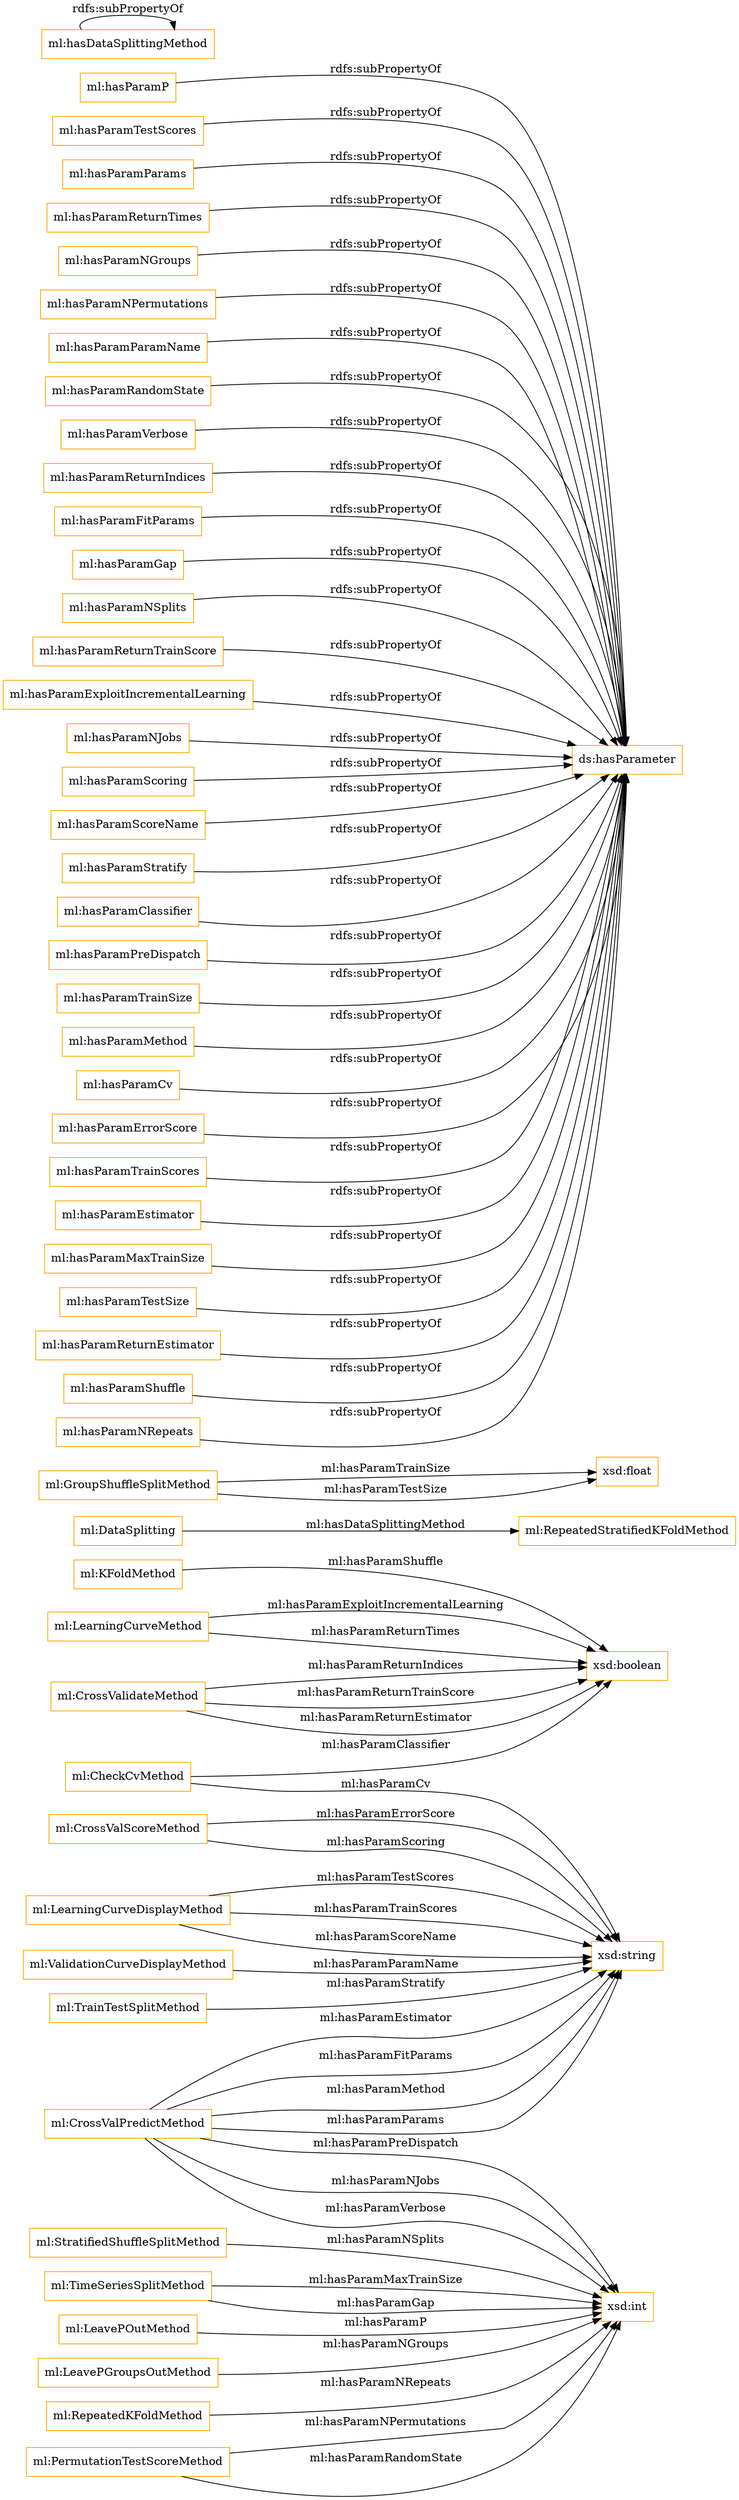digraph ar2dtool_diagram { 
rankdir=LR;
size="1501"
node [shape = rectangle, color="orange"]; "ml:LearningCurveMethod" "ml:ValidationCurveDisplayMethod" "ml:StratifiedShuffleSplitMethod" "ml:RepeatedStratifiedKFoldMethod" "ml:TimeSeriesSplitMethod" "ml:TrainTestSplitMethod" "ml:LeavePOutMethod" "ml:LeavePGroupsOutMethod" "ml:CrossValPredictMethod" "ml:CrossValScoreMethod" "ml:GroupShuffleSplitMethod" "ml:LearningCurveDisplayMethod" "ml:RepeatedKFoldMethod" "ml:CheckCvMethod" "ml:PermutationTestScoreMethod" "ml:CrossValidateMethod" "ml:KFoldMethod" ; /*classes style*/
	"ml:hasParamP" -> "ds:hasParameter" [ label = "rdfs:subPropertyOf" ];
	"ml:hasParamTestScores" -> "ds:hasParameter" [ label = "rdfs:subPropertyOf" ];
	"ml:hasParamParams" -> "ds:hasParameter" [ label = "rdfs:subPropertyOf" ];
	"ml:hasParamReturnTimes" -> "ds:hasParameter" [ label = "rdfs:subPropertyOf" ];
	"ml:hasParamNGroups" -> "ds:hasParameter" [ label = "rdfs:subPropertyOf" ];
	"ml:hasParamNPermutations" -> "ds:hasParameter" [ label = "rdfs:subPropertyOf" ];
	"ml:hasParamParamName" -> "ds:hasParameter" [ label = "rdfs:subPropertyOf" ];
	"ml:hasParamRandomState" -> "ds:hasParameter" [ label = "rdfs:subPropertyOf" ];
	"ml:hasParamVerbose" -> "ds:hasParameter" [ label = "rdfs:subPropertyOf" ];
	"ml:hasParamReturnIndices" -> "ds:hasParameter" [ label = "rdfs:subPropertyOf" ];
	"ml:hasParamFitParams" -> "ds:hasParameter" [ label = "rdfs:subPropertyOf" ];
	"ml:hasParamGap" -> "ds:hasParameter" [ label = "rdfs:subPropertyOf" ];
	"ml:hasParamNSplits" -> "ds:hasParameter" [ label = "rdfs:subPropertyOf" ];
	"ml:hasParamReturnTrainScore" -> "ds:hasParameter" [ label = "rdfs:subPropertyOf" ];
	"ml:hasParamExploitIncrementalLearning" -> "ds:hasParameter" [ label = "rdfs:subPropertyOf" ];
	"ml:hasParamNJobs" -> "ds:hasParameter" [ label = "rdfs:subPropertyOf" ];
	"ml:hasParamScoring" -> "ds:hasParameter" [ label = "rdfs:subPropertyOf" ];
	"ml:hasParamScoreName" -> "ds:hasParameter" [ label = "rdfs:subPropertyOf" ];
	"ml:hasParamStratify" -> "ds:hasParameter" [ label = "rdfs:subPropertyOf" ];
	"ml:hasParamClassifier" -> "ds:hasParameter" [ label = "rdfs:subPropertyOf" ];
	"ml:hasParamPreDispatch" -> "ds:hasParameter" [ label = "rdfs:subPropertyOf" ];
	"ml:hasDataSplittingMethod" -> "ml:hasDataSplittingMethod" [ label = "rdfs:subPropertyOf" ];
	"ml:hasParamTrainSize" -> "ds:hasParameter" [ label = "rdfs:subPropertyOf" ];
	"ml:hasParamMethod" -> "ds:hasParameter" [ label = "rdfs:subPropertyOf" ];
	"ml:hasParamCv" -> "ds:hasParameter" [ label = "rdfs:subPropertyOf" ];
	"ml:hasParamErrorScore" -> "ds:hasParameter" [ label = "rdfs:subPropertyOf" ];
	"ml:hasParamTrainScores" -> "ds:hasParameter" [ label = "rdfs:subPropertyOf" ];
	"ml:hasParamEstimator" -> "ds:hasParameter" [ label = "rdfs:subPropertyOf" ];
	"ml:hasParamMaxTrainSize" -> "ds:hasParameter" [ label = "rdfs:subPropertyOf" ];
	"ml:hasParamTestSize" -> "ds:hasParameter" [ label = "rdfs:subPropertyOf" ];
	"ml:hasParamReturnEstimator" -> "ds:hasParameter" [ label = "rdfs:subPropertyOf" ];
	"ml:hasParamShuffle" -> "ds:hasParameter" [ label = "rdfs:subPropertyOf" ];
	"ml:hasParamNRepeats" -> "ds:hasParameter" [ label = "rdfs:subPropertyOf" ];
	"ml:LearningCurveMethod" -> "xsd:boolean" [ label = "ml:hasParamExploitIncrementalLearning" ];
	"ml:TimeSeriesSplitMethod" -> "xsd:int" [ label = "ml:hasParamMaxTrainSize" ];
	"ml:GroupShuffleSplitMethod" -> "xsd:float" [ label = "ml:hasParamTrainSize" ];
	"ml:RepeatedKFoldMethod" -> "xsd:int" [ label = "ml:hasParamNRepeats" ];
	"ml:PermutationTestScoreMethod" -> "xsd:int" [ label = "ml:hasParamNPermutations" ];
	"ml:DataSplitting" -> "ml:RepeatedStratifiedKFoldMethod" [ label = "ml:hasDataSplittingMethod" ];
	"ml:CrossValPredictMethod" -> "xsd:string" [ label = "ml:hasParamFitParams" ];
	"ml:LearningCurveDisplayMethod" -> "xsd:string" [ label = "ml:hasParamTestScores" ];
	"ml:LearningCurveDisplayMethod" -> "xsd:string" [ label = "ml:hasParamTrainScores" ];
	"ml:CheckCvMethod" -> "xsd:boolean" [ label = "ml:hasParamClassifier" ];
	"ml:TrainTestSplitMethod" -> "xsd:string" [ label = "ml:hasParamStratify" ];
	"ml:KFoldMethod" -> "xsd:boolean" [ label = "ml:hasParamShuffle" ];
	"ml:CheckCvMethod" -> "xsd:string" [ label = "ml:hasParamCv" ];
	"ml:ValidationCurveDisplayMethod" -> "xsd:string" [ label = "ml:hasParamParamName" ];
	"ml:CrossValScoreMethod" -> "xsd:string" [ label = "ml:hasParamScoring" ];
	"ml:TimeSeriesSplitMethod" -> "xsd:int" [ label = "ml:hasParamGap" ];
	"ml:GroupShuffleSplitMethod" -> "xsd:float" [ label = "ml:hasParamTestSize" ];
	"ml:CrossValidateMethod" -> "xsd:boolean" [ label = "ml:hasParamReturnIndices" ];
	"ml:CrossValPredictMethod" -> "xsd:string" [ label = "ml:hasParamMethod" ];
	"ml:LearningCurveDisplayMethod" -> "xsd:string" [ label = "ml:hasParamScoreName" ];
	"ml:LeavePGroupsOutMethod" -> "xsd:int" [ label = "ml:hasParamNGroups" ];
	"ml:CrossValPredictMethod" -> "xsd:int" [ label = "ml:hasParamVerbose" ];
	"ml:PermutationTestScoreMethod" -> "xsd:int" [ label = "ml:hasParamRandomState" ];
	"ml:CrossValPredictMethod" -> "xsd:int" [ label = "ml:hasParamPreDispatch" ];
	"ml:CrossValPredictMethod" -> "xsd:string" [ label = "ml:hasParamParams" ];
	"ml:CrossValidateMethod" -> "xsd:boolean" [ label = "ml:hasParamReturnTrainScore" ];
	"ml:CrossValidateMethod" -> "xsd:boolean" [ label = "ml:hasParamReturnEstimator" ];
	"ml:LeavePOutMethod" -> "xsd:int" [ label = "ml:hasParamP" ];
	"ml:StratifiedShuffleSplitMethod" -> "xsd:int" [ label = "ml:hasParamNSplits" ];
	"ml:CrossValPredictMethod" -> "xsd:string" [ label = "ml:hasParamEstimator" ];
	"ml:CrossValScoreMethod" -> "xsd:string" [ label = "ml:hasParamErrorScore" ];
	"ml:LearningCurveMethod" -> "xsd:boolean" [ label = "ml:hasParamReturnTimes" ];
	"ml:CrossValPredictMethod" -> "xsd:int" [ label = "ml:hasParamNJobs" ];

}
